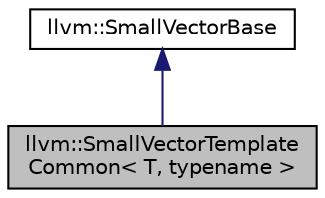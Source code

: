 digraph "llvm::SmallVectorTemplateCommon&lt; T, typename &gt;"
{
  edge [fontname="Helvetica",fontsize="10",labelfontname="Helvetica",labelfontsize="10"];
  node [fontname="Helvetica",fontsize="10",shape=record];
  Node1 [label="llvm::SmallVectorTemplate\lCommon\< T, typename \>",height=0.2,width=0.4,color="black", fillcolor="grey75", style="filled", fontcolor="black"];
  Node2 -> Node1 [dir="back",color="midnightblue",fontsize="10",style="solid",fontname="Helvetica"];
  Node2 [label="llvm::SmallVectorBase",height=0.2,width=0.4,color="black", fillcolor="white", style="filled",URL="$classllvm_1_1SmallVectorBase.html",tooltip="This is all the non-templated stuff common to all SmallVectors. "];
}
